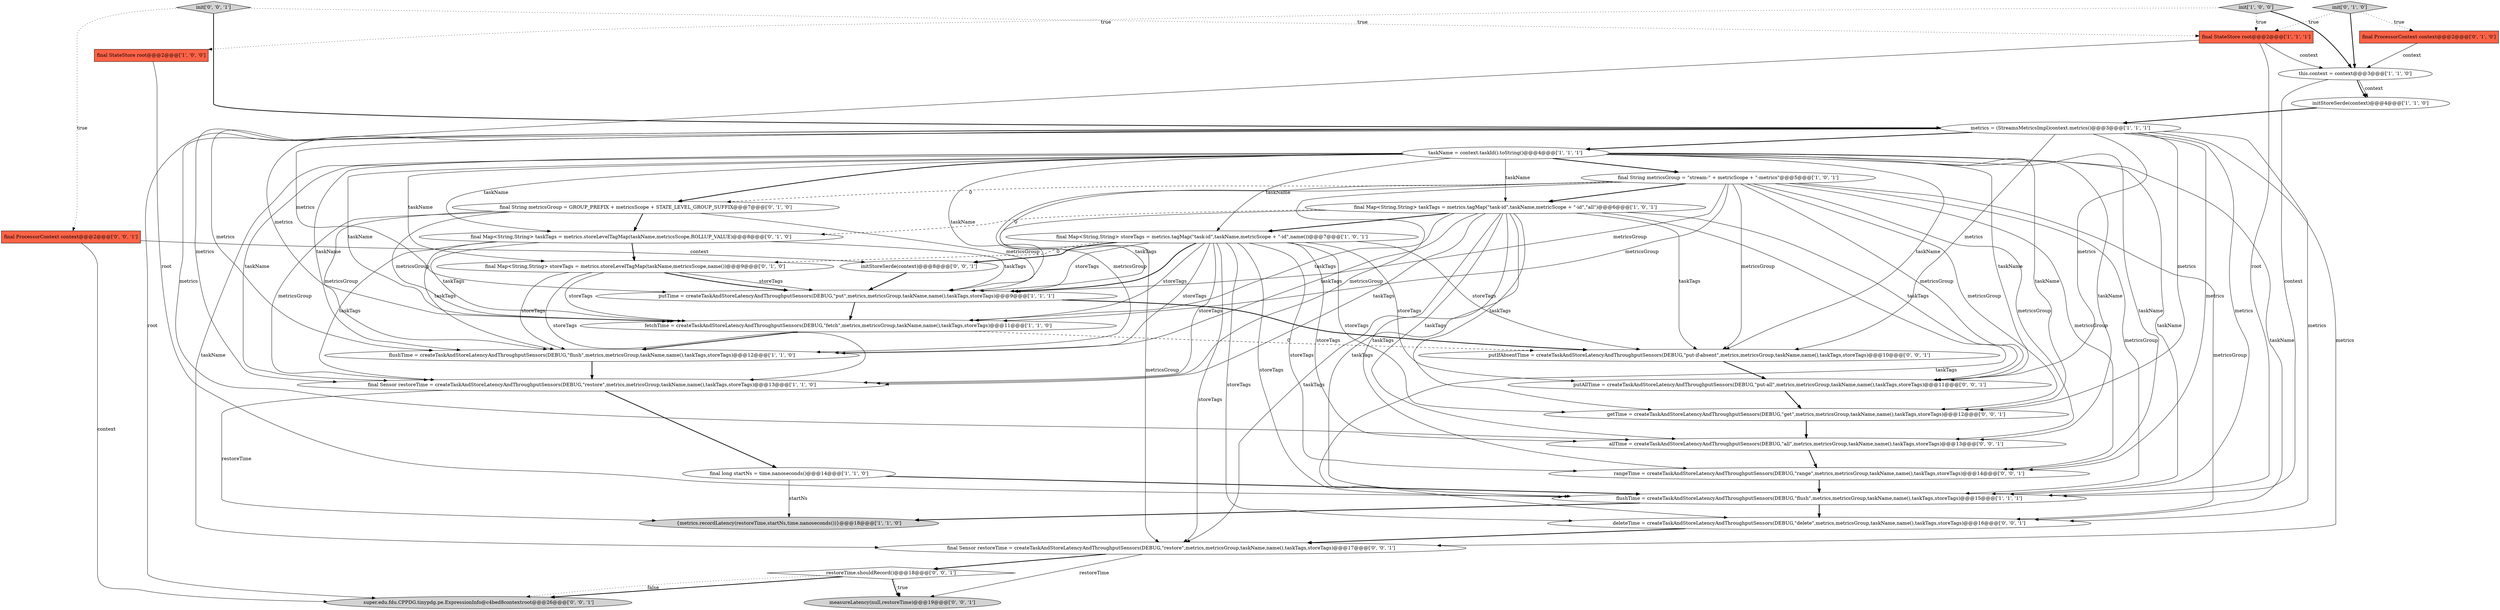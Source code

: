 digraph {
11 [style = filled, label = "metrics = (StreamsMetricsImpl)context.metrics()@@@3@@@['1', '1', '1']", fillcolor = white, shape = ellipse image = "AAA0AAABBB1BBB"];
19 [style = filled, label = "final String metricsGroup = GROUP_PREFIX + metricsScope + STATE_LEVEL_GROUP_SUFFIX@@@7@@@['0', '1', '0']", fillcolor = white, shape = ellipse image = "AAA1AAABBB2BBB"];
32 [style = filled, label = "deleteTime = createTaskAndStoreLatencyAndThroughputSensors(DEBUG,\"delete\",metrics,metricsGroup,taskName,name(),taskTags,storeTags)@@@16@@@['0', '0', '1']", fillcolor = white, shape = ellipse image = "AAA0AAABBB3BBB"];
2 [style = filled, label = "taskName = context.taskId().toString()@@@4@@@['1', '1', '1']", fillcolor = white, shape = ellipse image = "AAA0AAABBB1BBB"];
33 [style = filled, label = "initStoreSerde(context)@@@8@@@['0', '0', '1']", fillcolor = white, shape = ellipse image = "AAA0AAABBB3BBB"];
26 [style = filled, label = "restoreTime.shouldRecord()@@@18@@@['0', '0', '1']", fillcolor = white, shape = diamond image = "AAA0AAABBB3BBB"];
21 [style = filled, label = "init['0', '1', '0']", fillcolor = lightgray, shape = diamond image = "AAA0AAABBB2BBB"];
5 [style = filled, label = "final Map<String,String> storeTags = metrics.tagMap(\"task-id\",taskName,metricScope + \"-id\",name())@@@7@@@['1', '0', '1']", fillcolor = white, shape = ellipse image = "AAA0AAABBB1BBB"];
9 [style = filled, label = "flushTime = createTaskAndStoreLatencyAndThroughputSensors(DEBUG,\"flush\",metrics,metricsGroup,taskName,name(),taskTags,storeTags)@@@12@@@['1', '1', '0']", fillcolor = white, shape = ellipse image = "AAA0AAABBB1BBB"];
0 [style = filled, label = "final String metricsGroup = \"stream-\" + metricScope + \"-metrics\"@@@5@@@['1', '0', '1']", fillcolor = white, shape = ellipse image = "AAA0AAABBB1BBB"];
12 [style = filled, label = "fetchTime = createTaskAndStoreLatencyAndThroughputSensors(DEBUG,\"fetch\",metrics,metricsGroup,taskName,name(),taskTags,storeTags)@@@11@@@['1', '1', '0']", fillcolor = white, shape = ellipse image = "AAA0AAABBB1BBB"];
34 [style = filled, label = "rangeTime = createTaskAndStoreLatencyAndThroughputSensors(DEBUG,\"range\",metrics,metricsGroup,taskName,name(),taskTags,storeTags)@@@14@@@['0', '0', '1']", fillcolor = white, shape = ellipse image = "AAA0AAABBB3BBB"];
20 [style = filled, label = "final Map<String,String> storeTags = metrics.storeLevelTagMap(taskName,metricsScope,name())@@@9@@@['0', '1', '0']", fillcolor = white, shape = ellipse image = "AAA1AAABBB2BBB"];
15 [style = filled, label = "{metrics.recordLatency(restoreTime,startNs,time.nanoseconds())}@@@18@@@['1', '1', '0']", fillcolor = lightgray, shape = ellipse image = "AAA0AAABBB1BBB"];
16 [style = filled, label = "flushTime = createTaskAndStoreLatencyAndThroughputSensors(DEBUG,\"flush\",metrics,metricsGroup,taskName,name(),taskTags,storeTags)@@@15@@@['1', '1', '1']", fillcolor = white, shape = ellipse image = "AAA0AAABBB1BBB"];
13 [style = filled, label = "final long startNs = time.nanoseconds()@@@14@@@['1', '1', '0']", fillcolor = white, shape = ellipse image = "AAA0AAABBB1BBB"];
17 [style = filled, label = "final Map<String,String> taskTags = metrics.storeLevelTagMap(taskName,metricsScope,ROLLUP_VALUE)@@@8@@@['0', '1', '0']", fillcolor = white, shape = ellipse image = "AAA1AAABBB2BBB"];
22 [style = filled, label = "getTime = createTaskAndStoreLatencyAndThroughputSensors(DEBUG,\"get\",metrics,metricsGroup,taskName,name(),taskTags,storeTags)@@@12@@@['0', '0', '1']", fillcolor = white, shape = ellipse image = "AAA0AAABBB3BBB"];
3 [style = filled, label = "final Sensor restoreTime = createTaskAndStoreLatencyAndThroughputSensors(DEBUG,\"restore\",metrics,metricsGroup,taskName,name(),taskTags,storeTags)@@@13@@@['1', '1', '0']", fillcolor = white, shape = ellipse image = "AAA0AAABBB1BBB"];
23 [style = filled, label = "allTime = createTaskAndStoreLatencyAndThroughputSensors(DEBUG,\"all\",metrics,metricsGroup,taskName,name(),taskTags,storeTags)@@@13@@@['0', '0', '1']", fillcolor = white, shape = ellipse image = "AAA0AAABBB3BBB"];
24 [style = filled, label = "measureLatency(null,restoreTime)@@@19@@@['0', '0', '1']", fillcolor = lightgray, shape = ellipse image = "AAA0AAABBB3BBB"];
30 [style = filled, label = "putAllTime = createTaskAndStoreLatencyAndThroughputSensors(DEBUG,\"put-all\",metrics,metricsGroup,taskName,name(),taskTags,storeTags)@@@11@@@['0', '0', '1']", fillcolor = white, shape = ellipse image = "AAA0AAABBB3BBB"];
8 [style = filled, label = "putTime = createTaskAndStoreLatencyAndThroughputSensors(DEBUG,\"put\",metrics,metricsGroup,taskName,name(),taskTags,storeTags)@@@9@@@['1', '1', '1']", fillcolor = white, shape = ellipse image = "AAA0AAABBB1BBB"];
29 [style = filled, label = "putIfAbsentTime = createTaskAndStoreLatencyAndThroughputSensors(DEBUG,\"put-if-absent\",metrics,metricsGroup,taskName,name(),taskTags,storeTags)@@@10@@@['0', '0', '1']", fillcolor = white, shape = ellipse image = "AAA0AAABBB3BBB"];
31 [style = filled, label = "init['0', '0', '1']", fillcolor = lightgray, shape = diamond image = "AAA0AAABBB3BBB"];
6 [style = filled, label = "final StateStore root@@@2@@@['1', '0', '0']", fillcolor = tomato, shape = box image = "AAA0AAABBB1BBB"];
18 [style = filled, label = "final ProcessorContext context@@@2@@@['0', '1', '0']", fillcolor = tomato, shape = box image = "AAA0AAABBB2BBB"];
27 [style = filled, label = "final Sensor restoreTime = createTaskAndStoreLatencyAndThroughputSensors(DEBUG,\"restore\",metrics,metricsGroup,taskName,name(),taskTags,storeTags)@@@17@@@['0', '0', '1']", fillcolor = white, shape = ellipse image = "AAA0AAABBB3BBB"];
10 [style = filled, label = "final StateStore root@@@2@@@['1', '1', '1']", fillcolor = tomato, shape = box image = "AAA0AAABBB1BBB"];
28 [style = filled, label = "super.edu.fdu.CPPDG.tinypdg.pe.ExpressionInfo@c4bed8contextroot@@@26@@@['0', '0', '1']", fillcolor = lightgray, shape = ellipse image = "AAA0AAABBB3BBB"];
7 [style = filled, label = "init['1', '0', '0']", fillcolor = lightgray, shape = diamond image = "AAA0AAABBB1BBB"];
14 [style = filled, label = "final Map<String,String> taskTags = metrics.tagMap(\"task-id\",taskName,metricScope + \"-id\",\"all\")@@@6@@@['1', '0', '1']", fillcolor = white, shape = ellipse image = "AAA0AAABBB1BBB"];
25 [style = filled, label = "final ProcessorContext context@@@2@@@['0', '0', '1']", fillcolor = tomato, shape = box image = "AAA0AAABBB3BBB"];
1 [style = filled, label = "initStoreSerde(context)@@@4@@@['1', '1', '0']", fillcolor = white, shape = ellipse image = "AAA0AAABBB1BBB"];
4 [style = filled, label = "this.context = context@@@3@@@['1', '1', '0']", fillcolor = white, shape = ellipse image = "AAA0AAABBB1BBB"];
31->25 [style = dotted, label="true"];
0->19 [style = dashed, label="0"];
5->32 [style = solid, label="storeTags"];
5->30 [style = solid, label="storeTags"];
0->32 [style = solid, label="metricsGroup"];
19->8 [style = solid, label="metricsGroup"];
31->10 [style = dotted, label="true"];
3->13 [style = bold, label=""];
1->11 [style = bold, label=""];
2->34 [style = solid, label="taskName"];
0->3 [style = solid, label="metricsGroup"];
4->16 [style = solid, label="context"];
11->30 [style = solid, label="metrics"];
11->27 [style = solid, label="metrics"];
5->33 [style = bold, label=""];
2->30 [style = solid, label="taskName"];
21->4 [style = bold, label=""];
2->3 [style = solid, label="taskName"];
5->9 [style = solid, label="storeTags"];
0->9 [style = solid, label="metricsGroup"];
5->27 [style = solid, label="storeTags"];
5->34 [style = solid, label="storeTags"];
14->5 [style = bold, label=""];
11->16 [style = solid, label="metrics"];
14->30 [style = solid, label="taskTags"];
26->24 [style = bold, label=""];
14->9 [style = solid, label="taskTags"];
21->18 [style = dotted, label="true"];
27->24 [style = solid, label="restoreTime"];
7->10 [style = dotted, label="true"];
18->4 [style = solid, label="context"];
10->16 [style = solid, label="root"];
0->34 [style = solid, label="metricsGroup"];
11->22 [style = solid, label="metrics"];
14->17 [style = dashed, label="0"];
11->29 [style = solid, label="metrics"];
14->3 [style = solid, label="taskTags"];
11->23 [style = solid, label="metrics"];
4->1 [style = bold, label=""];
11->32 [style = solid, label="metrics"];
12->9 [style = bold, label=""];
23->34 [style = bold, label=""];
0->27 [style = solid, label="metricsGroup"];
14->32 [style = solid, label="taskTags"];
14->29 [style = solid, label="taskTags"];
20->9 [style = solid, label="storeTags"];
2->22 [style = solid, label="taskName"];
25->33 [style = solid, label="context"];
2->14 [style = solid, label="taskName"];
27->26 [style = bold, label=""];
0->14 [style = bold, label=""];
14->34 [style = solid, label="taskTags"];
11->12 [style = solid, label="metrics"];
2->20 [style = solid, label="taskName"];
16->32 [style = bold, label=""];
19->3 [style = solid, label="metricsGroup"];
33->8 [style = bold, label=""];
0->30 [style = solid, label="metricsGroup"];
5->16 [style = solid, label="storeTags"];
31->11 [style = bold, label=""];
5->8 [style = bold, label=""];
2->29 [style = solid, label="taskName"];
20->8 [style = solid, label="storeTags"];
2->23 [style = solid, label="taskName"];
32->27 [style = bold, label=""];
0->22 [style = solid, label="metricsGroup"];
20->8 [style = bold, label=""];
0->29 [style = solid, label="metricsGroup"];
13->15 [style = solid, label="startNs"];
17->20 [style = bold, label=""];
21->10 [style = dotted, label="true"];
11->2 [style = bold, label=""];
2->8 [style = solid, label="taskName"];
5->22 [style = solid, label="storeTags"];
14->12 [style = solid, label="taskTags"];
2->16 [style = solid, label="taskName"];
10->28 [style = solid, label="root"];
2->19 [style = bold, label=""];
26->24 [style = dotted, label="true"];
17->3 [style = solid, label="taskTags"];
13->16 [style = bold, label=""];
12->29 [style = dashed, label="0"];
3->15 [style = solid, label="restoreTime"];
19->17 [style = bold, label=""];
5->20 [style = dashed, label="0"];
26->28 [style = bold, label=""];
2->27 [style = solid, label="taskName"];
0->12 [style = solid, label="metricsGroup"];
2->0 [style = bold, label=""];
14->23 [style = solid, label="taskTags"];
14->16 [style = solid, label="taskTags"];
11->3 [style = solid, label="metrics"];
29->30 [style = bold, label=""];
26->28 [style = dotted, label="false"];
14->8 [style = solid, label="taskTags"];
2->9 [style = solid, label="taskName"];
8->12 [style = bold, label=""];
2->12 [style = solid, label="taskName"];
0->8 [style = solid, label="metricsGroup"];
20->12 [style = solid, label="storeTags"];
14->22 [style = solid, label="taskTags"];
2->32 [style = solid, label="taskName"];
9->3 [style = bold, label=""];
10->4 [style = solid, label="context"];
17->12 [style = solid, label="taskTags"];
17->9 [style = solid, label="taskTags"];
11->34 [style = solid, label="metrics"];
16->15 [style = bold, label=""];
30->22 [style = bold, label=""];
5->12 [style = solid, label="storeTags"];
20->3 [style = solid, label="storeTags"];
4->1 [style = solid, label="context"];
5->29 [style = solid, label="storeTags"];
8->29 [style = bold, label=""];
0->16 [style = solid, label="metricsGroup"];
6->16 [style = solid, label="root"];
5->23 [style = solid, label="storeTags"];
25->28 [style = solid, label="context"];
7->4 [style = bold, label=""];
2->17 [style = solid, label="taskName"];
34->16 [style = bold, label=""];
19->12 [style = solid, label="metricsGroup"];
0->23 [style = solid, label="metricsGroup"];
5->8 [style = solid, label="storeTags"];
14->27 [style = solid, label="taskTags"];
2->5 [style = solid, label="taskName"];
19->9 [style = solid, label="metricsGroup"];
11->8 [style = solid, label="metrics"];
22->23 [style = bold, label=""];
5->3 [style = solid, label="storeTags"];
11->9 [style = solid, label="metrics"];
17->8 [style = solid, label="taskTags"];
7->6 [style = dotted, label="true"];
}
